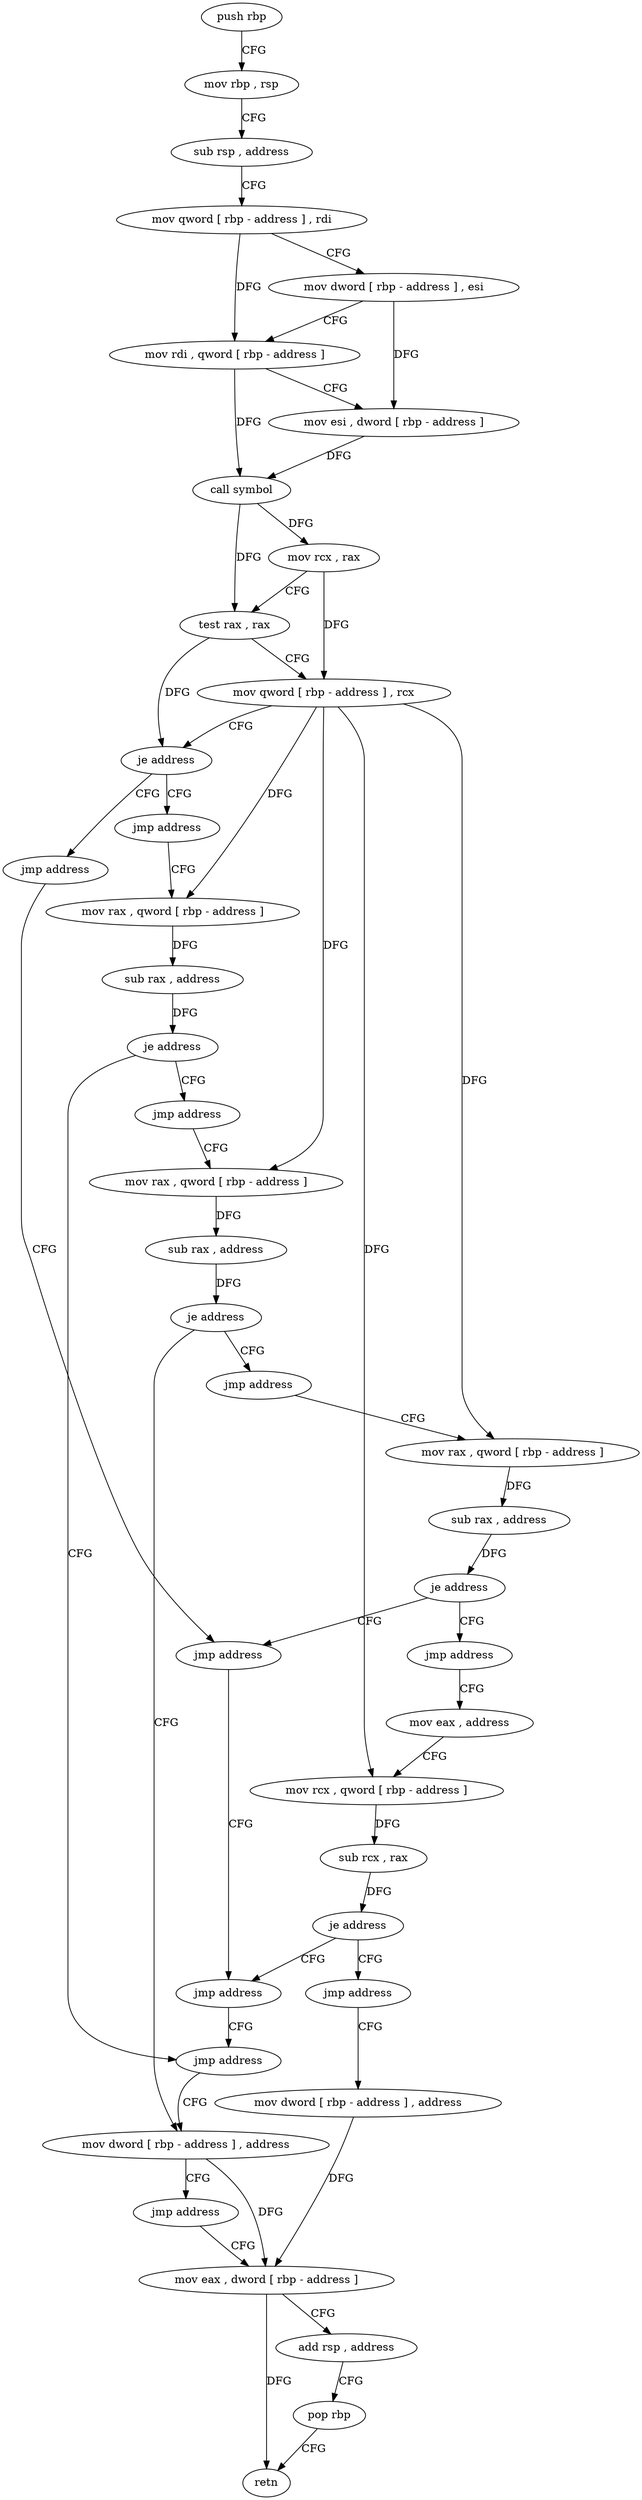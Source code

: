 digraph "func" {
"4224624" [label = "push rbp" ]
"4224625" [label = "mov rbp , rsp" ]
"4224628" [label = "sub rsp , address" ]
"4224632" [label = "mov qword [ rbp - address ] , rdi" ]
"4224636" [label = "mov dword [ rbp - address ] , esi" ]
"4224639" [label = "mov rdi , qword [ rbp - address ]" ]
"4224643" [label = "mov esi , dword [ rbp - address ]" ]
"4224646" [label = "call symbol" ]
"4224651" [label = "mov rcx , rax" ]
"4224654" [label = "test rax , rax" ]
"4224657" [label = "mov qword [ rbp - address ] , rcx" ]
"4224661" [label = "je address" ]
"4224758" [label = "jmp address" ]
"4224667" [label = "jmp address" ]
"4224763" [label = "jmp address" ]
"4224672" [label = "mov rax , qword [ rbp - address ]" ]
"4224768" [label = "jmp address" ]
"4224676" [label = "sub rax , address" ]
"4224682" [label = "je address" ]
"4224773" [label = "jmp address" ]
"4224688" [label = "jmp address" ]
"4224778" [label = "mov dword [ rbp - address ] , address" ]
"4224693" [label = "mov rax , qword [ rbp - address ]" ]
"4224785" [label = "jmp address" ]
"4224797" [label = "mov eax , dword [ rbp - address ]" ]
"4224697" [label = "sub rax , address" ]
"4224703" [label = "je address" ]
"4224709" [label = "jmp address" ]
"4224800" [label = "add rsp , address" ]
"4224804" [label = "pop rbp" ]
"4224805" [label = "retn" ]
"4224714" [label = "mov rax , qword [ rbp - address ]" ]
"4224718" [label = "sub rax , address" ]
"4224724" [label = "je address" ]
"4224730" [label = "jmp address" ]
"4224735" [label = "mov eax , address" ]
"4224740" [label = "mov rcx , qword [ rbp - address ]" ]
"4224744" [label = "sub rcx , rax" ]
"4224747" [label = "je address" ]
"4224753" [label = "jmp address" ]
"4224790" [label = "mov dword [ rbp - address ] , address" ]
"4224624" -> "4224625" [ label = "CFG" ]
"4224625" -> "4224628" [ label = "CFG" ]
"4224628" -> "4224632" [ label = "CFG" ]
"4224632" -> "4224636" [ label = "CFG" ]
"4224632" -> "4224639" [ label = "DFG" ]
"4224636" -> "4224639" [ label = "CFG" ]
"4224636" -> "4224643" [ label = "DFG" ]
"4224639" -> "4224643" [ label = "CFG" ]
"4224639" -> "4224646" [ label = "DFG" ]
"4224643" -> "4224646" [ label = "DFG" ]
"4224646" -> "4224651" [ label = "DFG" ]
"4224646" -> "4224654" [ label = "DFG" ]
"4224651" -> "4224654" [ label = "CFG" ]
"4224651" -> "4224657" [ label = "DFG" ]
"4224654" -> "4224657" [ label = "CFG" ]
"4224654" -> "4224661" [ label = "DFG" ]
"4224657" -> "4224661" [ label = "CFG" ]
"4224657" -> "4224672" [ label = "DFG" ]
"4224657" -> "4224693" [ label = "DFG" ]
"4224657" -> "4224714" [ label = "DFG" ]
"4224657" -> "4224740" [ label = "DFG" ]
"4224661" -> "4224758" [ label = "CFG" ]
"4224661" -> "4224667" [ label = "CFG" ]
"4224758" -> "4224763" [ label = "CFG" ]
"4224667" -> "4224672" [ label = "CFG" ]
"4224763" -> "4224768" [ label = "CFG" ]
"4224672" -> "4224676" [ label = "DFG" ]
"4224768" -> "4224773" [ label = "CFG" ]
"4224676" -> "4224682" [ label = "DFG" ]
"4224682" -> "4224773" [ label = "CFG" ]
"4224682" -> "4224688" [ label = "CFG" ]
"4224773" -> "4224778" [ label = "CFG" ]
"4224688" -> "4224693" [ label = "CFG" ]
"4224778" -> "4224785" [ label = "CFG" ]
"4224778" -> "4224797" [ label = "DFG" ]
"4224693" -> "4224697" [ label = "DFG" ]
"4224785" -> "4224797" [ label = "CFG" ]
"4224797" -> "4224800" [ label = "CFG" ]
"4224797" -> "4224805" [ label = "DFG" ]
"4224697" -> "4224703" [ label = "DFG" ]
"4224703" -> "4224778" [ label = "CFG" ]
"4224703" -> "4224709" [ label = "CFG" ]
"4224709" -> "4224714" [ label = "CFG" ]
"4224800" -> "4224804" [ label = "CFG" ]
"4224804" -> "4224805" [ label = "CFG" ]
"4224714" -> "4224718" [ label = "DFG" ]
"4224718" -> "4224724" [ label = "DFG" ]
"4224724" -> "4224763" [ label = "CFG" ]
"4224724" -> "4224730" [ label = "CFG" ]
"4224730" -> "4224735" [ label = "CFG" ]
"4224735" -> "4224740" [ label = "CFG" ]
"4224740" -> "4224744" [ label = "DFG" ]
"4224744" -> "4224747" [ label = "DFG" ]
"4224747" -> "4224768" [ label = "CFG" ]
"4224747" -> "4224753" [ label = "CFG" ]
"4224753" -> "4224790" [ label = "CFG" ]
"4224790" -> "4224797" [ label = "DFG" ]
}
